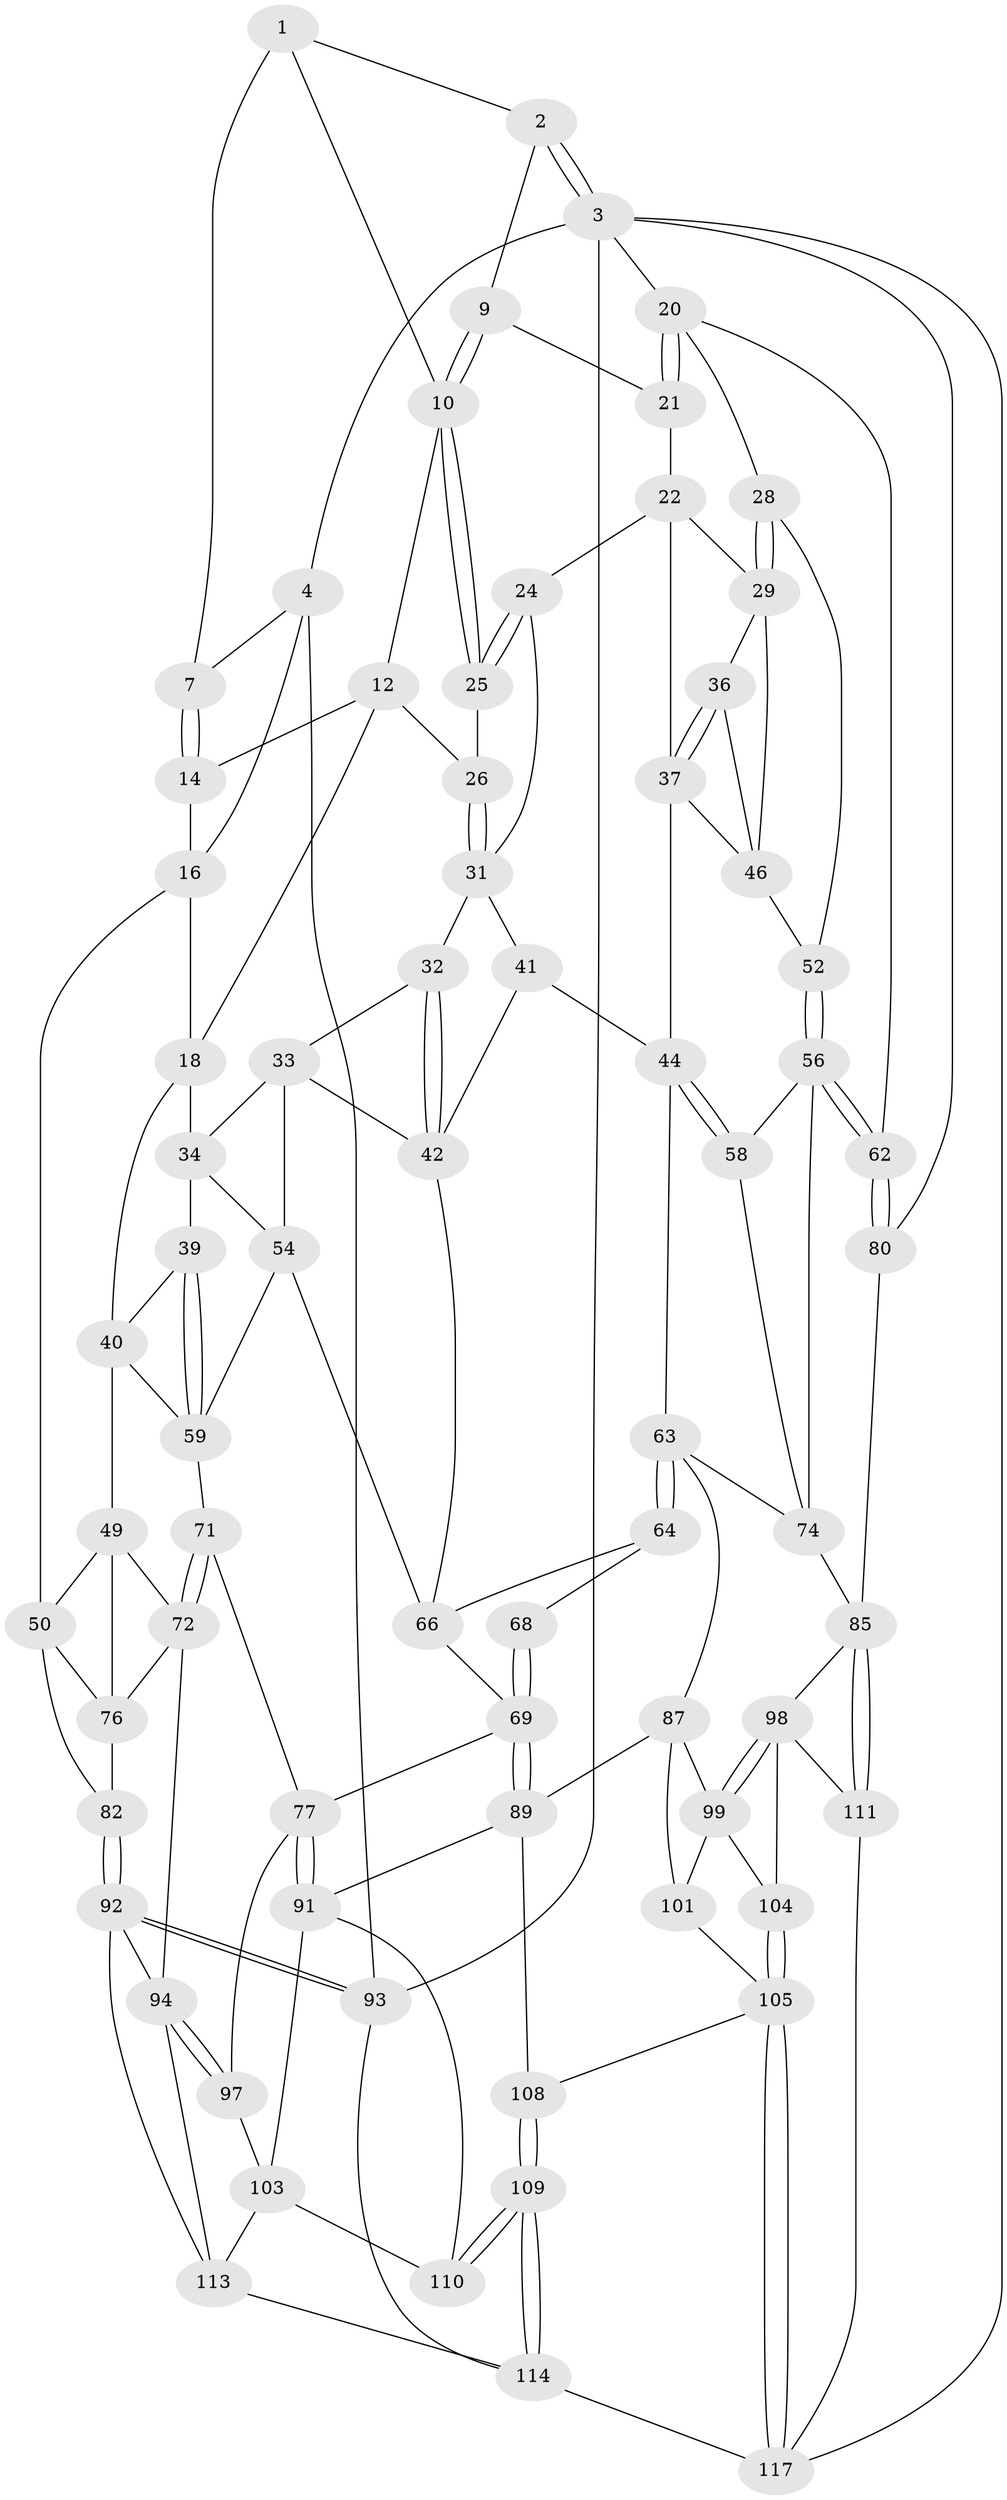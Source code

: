 // Generated by graph-tools (version 1.1) at 2025/24/03/03/25 07:24:33]
// undirected, 72 vertices, 160 edges
graph export_dot {
graph [start="1"]
  node [color=gray90,style=filled];
  1 [pos="+0.3809223878447145+0",super="+6"];
  2 [pos="+0.6412209208857809+0"];
  3 [pos="+1+0",super="+79"];
  4 [pos="+0+0",super="+5"];
  7 [pos="+0.33448183412124816+0",super="+8"];
  9 [pos="+0.6251510491436134+0.12117303596953613"];
  10 [pos="+0.6145166374316078+0.13795611723468956",super="+11"];
  12 [pos="+0.3899910283522524+0.18634304044846983",super="+13"];
  14 [pos="+0.33133116100466997+0.14171763959872188",super="+15"];
  16 [pos="+0.09400274108570177+0.18681757236317043",super="+17"];
  18 [pos="+0.3579762481681116+0.21697774559317115",super="+19"];
  20 [pos="+1+0",super="+27"];
  21 [pos="+0.8673138040664448+0.11326760086318637"];
  22 [pos="+0.8207358758515582+0.2017841634170415",super="+23"];
  24 [pos="+0.6236777762961999+0.2438224652186212"];
  25 [pos="+0.6160148833281429+0.16945170828023998"];
  26 [pos="+0.4556984036757376+0.2111715096657186"];
  28 [pos="+1+0.34094053750026876"];
  29 [pos="+0.9216043749996611+0.3255748228850515",super="+30"];
  31 [pos="+0.5509055298017418+0.26721397394554647",super="+35"];
  32 [pos="+0.4635478479302769+0.31016684213933776"];
  33 [pos="+0.4041502198695358+0.317017827296006",super="+53"];
  34 [pos="+0.35915171279665487+0.22011196455715168",super="+38"];
  36 [pos="+0.7937931581237899+0.33219015489917003"];
  37 [pos="+0.7390778854562919+0.3699003025854146",super="+43"];
  39 [pos="+0.258618113412603+0.3901539743649435"];
  40 [pos="+0.19194507661801666+0.3359750993261529",super="+48"];
  41 [pos="+0.5582487056216399+0.4171580760037641"];
  42 [pos="+0.5566293818656951+0.4174852112290594",super="+55"];
  44 [pos="+0.7399266904491988+0.4018232366672079",super="+45"];
  46 [pos="+0.8753214868170227+0.33431067979389445",super="+47"];
  49 [pos="+0.06416661429236048+0.44123445877089906",super="+73"];
  50 [pos="+0+0.43054688828693716",super="+51"];
  52 [pos="+0.8938204601768918+0.4167058096164055"];
  54 [pos="+0.36584240774195426+0.41123139834982836",super="+61"];
  56 [pos="+0.8495887796148677+0.5259914276392977",super="+57"];
  58 [pos="+0.8000992502356213+0.5128297540884272"];
  59 [pos="+0.2201369206231041+0.4984877947774988",super="+60"];
  62 [pos="+1+0.5687661418810867"];
  63 [pos="+0.6279602103513228+0.5994637554911524",super="+75"];
  64 [pos="+0.5566500907954466+0.579329289372823",super="+65"];
  66 [pos="+0.5121007542626219+0.46708656750838345",super="+67"];
  68 [pos="+0.45155492372200673+0.5841464116239466"];
  69 [pos="+0.431504517546262+0.5895394942906906",super="+70"];
  71 [pos="+0.2129590182146448+0.6119533201175834"];
  72 [pos="+0.14504674226627684+0.5869187504792186",super="+84"];
  74 [pos="+0.7279916428385605+0.5583738617228534",super="+83"];
  76 [pos="+0.06287107677025798+0.572426536970352",super="+81"];
  77 [pos="+0.25797501851026333+0.6472026816122061",super="+78"];
  80 [pos="+1+0.7528456020710665"];
  82 [pos="+0+0.47308090887233056"];
  85 [pos="+0.932603943887166+0.778942684437306",super="+86"];
  87 [pos="+0.6315993718004416+0.6191385799644802",super="+88"];
  89 [pos="+0.467624977161763+0.7143805574829322",super="+90"];
  91 [pos="+0.26675766834462433+0.662800101359509",super="+102"];
  92 [pos="+0+0.8195961300383425",super="+96"];
  93 [pos="+0+1"];
  94 [pos="+0.0353592884161225+0.7841912017880877",super="+95"];
  97 [pos="+0.09762606424502293+0.7662061170994323"];
  98 [pos="+0.7573835687152967+0.7321747365912499",super="+107"];
  99 [pos="+0.6387870027214784+0.6322998386096983",super="+100"];
  101 [pos="+0.5594704644755267+0.7477636605021323"];
  103 [pos="+0.17475889749007825+0.8133216014890592",super="+112"];
  104 [pos="+0.6413232876089217+0.8472627432387253"];
  105 [pos="+0.6019017810425374+0.9152007834811718",super="+106"];
  108 [pos="+0.4429568228058076+0.7877779140917555"];
  109 [pos="+0.365126056364716+0.8334225824438656"];
  110 [pos="+0.3214535932182625+0.8001189444090575"];
  111 [pos="+0.8102799888079021+0.9747410950566369"];
  113 [pos="+0.1938487963049799+1",super="+116"];
  114 [pos="+0.3591933649835135+1",super="+115"];
  117 [pos="+0.6041615607194721+1",super="+118"];
  1 -- 2;
  1 -- 7;
  1 -- 10;
  2 -- 3;
  2 -- 3;
  2 -- 9;
  3 -- 4;
  3 -- 20;
  3 -- 80;
  3 -- 93;
  3 -- 117;
  4 -- 93;
  4 -- 16;
  4 -- 7;
  7 -- 14 [weight=2];
  7 -- 14;
  9 -- 10;
  9 -- 10;
  9 -- 21;
  10 -- 25;
  10 -- 25;
  10 -- 12;
  12 -- 26;
  12 -- 18;
  12 -- 14;
  14 -- 16;
  16 -- 50;
  16 -- 18;
  18 -- 34;
  18 -- 40;
  20 -- 21;
  20 -- 21;
  20 -- 28;
  20 -- 62;
  21 -- 22;
  22 -- 29;
  22 -- 24;
  22 -- 37;
  24 -- 25;
  24 -- 25;
  24 -- 31;
  25 -- 26;
  26 -- 31;
  26 -- 31;
  28 -- 29;
  28 -- 29;
  28 -- 52;
  29 -- 46;
  29 -- 36;
  31 -- 32;
  31 -- 41;
  32 -- 33;
  32 -- 42;
  32 -- 42;
  33 -- 34;
  33 -- 42;
  33 -- 54;
  34 -- 54;
  34 -- 39;
  36 -- 37;
  36 -- 37;
  36 -- 46;
  37 -- 44;
  37 -- 46;
  39 -- 40;
  39 -- 59;
  39 -- 59;
  40 -- 49;
  40 -- 59;
  41 -- 42;
  41 -- 44;
  42 -- 66;
  44 -- 58;
  44 -- 58;
  44 -- 63;
  46 -- 52;
  49 -- 50;
  49 -- 72;
  49 -- 76;
  50 -- 76;
  50 -- 82;
  52 -- 56;
  52 -- 56;
  54 -- 59;
  54 -- 66;
  56 -- 62;
  56 -- 62;
  56 -- 58;
  56 -- 74;
  58 -- 74;
  59 -- 71;
  62 -- 80;
  62 -- 80;
  63 -- 64;
  63 -- 64;
  63 -- 74;
  63 -- 87;
  64 -- 68 [weight=2];
  64 -- 66;
  66 -- 69;
  68 -- 69;
  68 -- 69;
  69 -- 89;
  69 -- 89;
  69 -- 77;
  71 -- 72;
  71 -- 72;
  71 -- 77;
  72 -- 76;
  72 -- 94;
  74 -- 85;
  76 -- 82;
  77 -- 91;
  77 -- 91;
  77 -- 97;
  80 -- 85;
  82 -- 92;
  82 -- 92;
  85 -- 111;
  85 -- 111;
  85 -- 98;
  87 -- 99;
  87 -- 89;
  87 -- 101;
  89 -- 91;
  89 -- 108;
  91 -- 110;
  91 -- 103;
  92 -- 93;
  92 -- 93;
  92 -- 113;
  92 -- 94;
  93 -- 114;
  94 -- 97;
  94 -- 97;
  94 -- 113;
  97 -- 103;
  98 -- 99;
  98 -- 99;
  98 -- 104;
  98 -- 111;
  99 -- 104;
  99 -- 101;
  101 -- 105;
  103 -- 113;
  103 -- 110;
  104 -- 105;
  104 -- 105;
  105 -- 117;
  105 -- 117;
  105 -- 108;
  108 -- 109;
  108 -- 109;
  109 -- 110;
  109 -- 110;
  109 -- 114;
  109 -- 114;
  111 -- 117;
  113 -- 114;
  114 -- 117;
}

